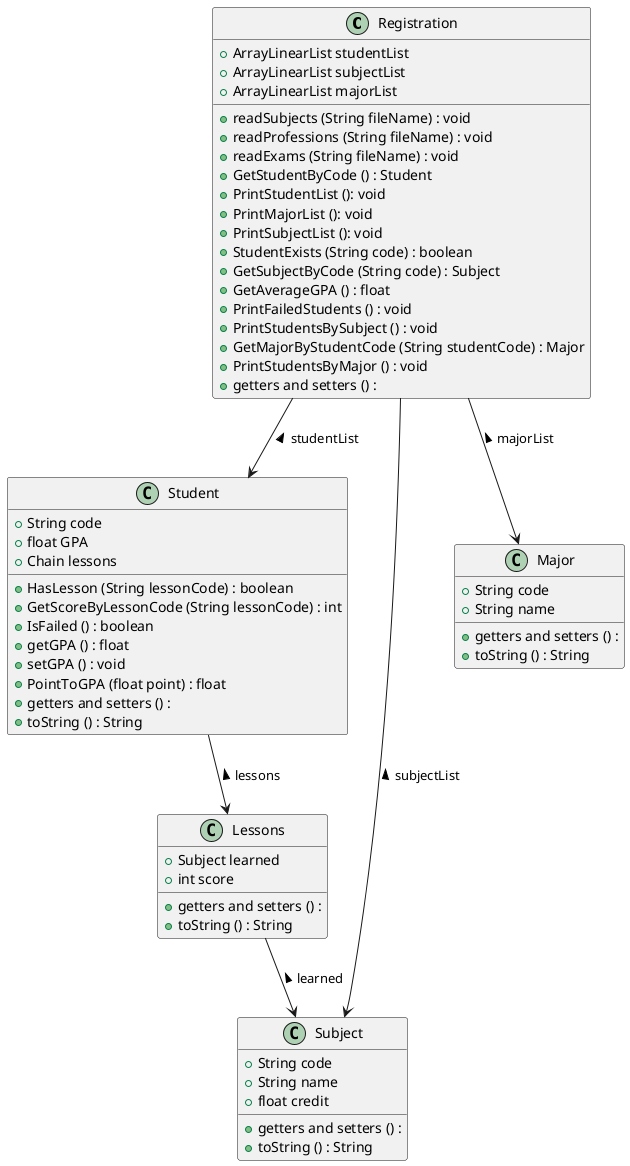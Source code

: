 @startuml

class Registration {
    + ArrayLinearList studentList
    + ArrayLinearList subjectList
    + ArrayLinearList majorList
    + readSubjects (String fileName) : void
    + readProfessions (String fileName) : void
    + readExams (String fileName) : void
    + GetStudentByCode () : Student
    + PrintStudentList (): void
    + PrintMajorList (): void
    + PrintSubjectList (): void
    + StudentExists (String code) : boolean
    + GetSubjectByCode (String code) : Subject
    + GetAverageGPA () : float
    + PrintFailedStudents () : void
    + PrintStudentsBySubject () : void
    + GetMajorByStudentCode (String studentCode) : Major
    + PrintStudentsByMajor () : void
    + getters and setters () :
}

class Student {
    + String code
    + float GPA
    + Chain lessons
    + HasLesson (String lessonCode) : boolean
    + GetScoreByLessonCode (String lessonCode) : int
    + IsFailed () : boolean
    + getGPA () : float
    + setGPA () : void
    + PointToGPA (float point) : float
    + getters and setters () :
    + toString () : String
}

class Lessons {
    + Subject learned
    + int score
    + getters and setters () :
    + toString () : String
}

class Subject {
    + String code
    + String name
    + float credit
    + getters and setters () :
    + toString () : String
}

class Major {
    + String code
    + String name
    + getters and setters () :
    + toString () : String
}

Registration --> Student : studentList <
Registration --> Subject : subjectList <
Registration --> Major : majorList <

Student --> Lessons : lessons <

Lessons --> Subject : learned <

@enduml